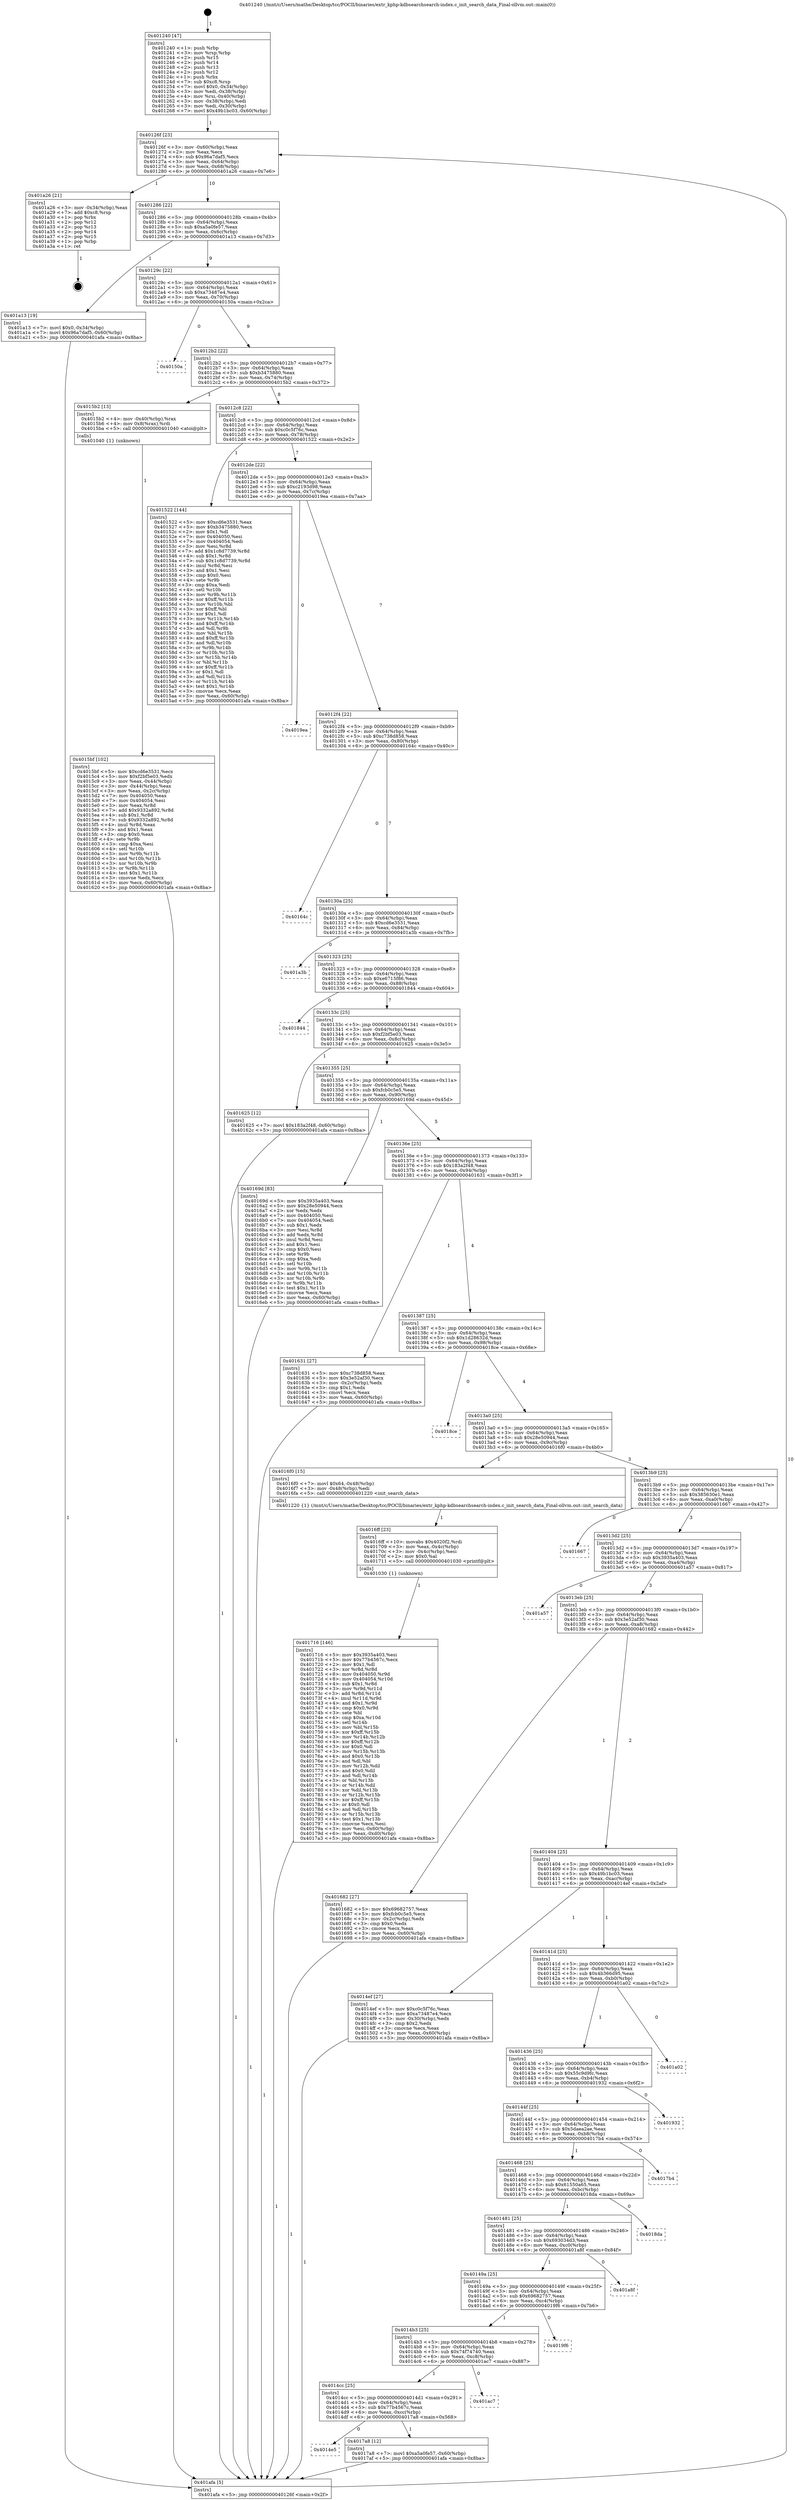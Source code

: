 digraph "0x401240" {
  label = "0x401240 (/mnt/c/Users/mathe/Desktop/tcc/POCII/binaries/extr_kphp-kdbsearchsearch-index.c_init_search_data_Final-ollvm.out::main(0))"
  labelloc = "t"
  node[shape=record]

  Entry [label="",width=0.3,height=0.3,shape=circle,fillcolor=black,style=filled]
  "0x40126f" [label="{
     0x40126f [23]\l
     | [instrs]\l
     &nbsp;&nbsp;0x40126f \<+3\>: mov -0x60(%rbp),%eax\l
     &nbsp;&nbsp;0x401272 \<+2\>: mov %eax,%ecx\l
     &nbsp;&nbsp;0x401274 \<+6\>: sub $0x96a7daf5,%ecx\l
     &nbsp;&nbsp;0x40127a \<+3\>: mov %eax,-0x64(%rbp)\l
     &nbsp;&nbsp;0x40127d \<+3\>: mov %ecx,-0x68(%rbp)\l
     &nbsp;&nbsp;0x401280 \<+6\>: je 0000000000401a26 \<main+0x7e6\>\l
  }"]
  "0x401a26" [label="{
     0x401a26 [21]\l
     | [instrs]\l
     &nbsp;&nbsp;0x401a26 \<+3\>: mov -0x34(%rbp),%eax\l
     &nbsp;&nbsp;0x401a29 \<+7\>: add $0xc8,%rsp\l
     &nbsp;&nbsp;0x401a30 \<+1\>: pop %rbx\l
     &nbsp;&nbsp;0x401a31 \<+2\>: pop %r12\l
     &nbsp;&nbsp;0x401a33 \<+2\>: pop %r13\l
     &nbsp;&nbsp;0x401a35 \<+2\>: pop %r14\l
     &nbsp;&nbsp;0x401a37 \<+2\>: pop %r15\l
     &nbsp;&nbsp;0x401a39 \<+1\>: pop %rbp\l
     &nbsp;&nbsp;0x401a3a \<+1\>: ret\l
  }"]
  "0x401286" [label="{
     0x401286 [22]\l
     | [instrs]\l
     &nbsp;&nbsp;0x401286 \<+5\>: jmp 000000000040128b \<main+0x4b\>\l
     &nbsp;&nbsp;0x40128b \<+3\>: mov -0x64(%rbp),%eax\l
     &nbsp;&nbsp;0x40128e \<+5\>: sub $0xa5a0fe57,%eax\l
     &nbsp;&nbsp;0x401293 \<+3\>: mov %eax,-0x6c(%rbp)\l
     &nbsp;&nbsp;0x401296 \<+6\>: je 0000000000401a13 \<main+0x7d3\>\l
  }"]
  Exit [label="",width=0.3,height=0.3,shape=circle,fillcolor=black,style=filled,peripheries=2]
  "0x401a13" [label="{
     0x401a13 [19]\l
     | [instrs]\l
     &nbsp;&nbsp;0x401a13 \<+7\>: movl $0x0,-0x34(%rbp)\l
     &nbsp;&nbsp;0x401a1a \<+7\>: movl $0x96a7daf5,-0x60(%rbp)\l
     &nbsp;&nbsp;0x401a21 \<+5\>: jmp 0000000000401afa \<main+0x8ba\>\l
  }"]
  "0x40129c" [label="{
     0x40129c [22]\l
     | [instrs]\l
     &nbsp;&nbsp;0x40129c \<+5\>: jmp 00000000004012a1 \<main+0x61\>\l
     &nbsp;&nbsp;0x4012a1 \<+3\>: mov -0x64(%rbp),%eax\l
     &nbsp;&nbsp;0x4012a4 \<+5\>: sub $0xa73487e4,%eax\l
     &nbsp;&nbsp;0x4012a9 \<+3\>: mov %eax,-0x70(%rbp)\l
     &nbsp;&nbsp;0x4012ac \<+6\>: je 000000000040150a \<main+0x2ca\>\l
  }"]
  "0x4014e5" [label="{
     0x4014e5\l
  }", style=dashed]
  "0x40150a" [label="{
     0x40150a\l
  }", style=dashed]
  "0x4012b2" [label="{
     0x4012b2 [22]\l
     | [instrs]\l
     &nbsp;&nbsp;0x4012b2 \<+5\>: jmp 00000000004012b7 \<main+0x77\>\l
     &nbsp;&nbsp;0x4012b7 \<+3\>: mov -0x64(%rbp),%eax\l
     &nbsp;&nbsp;0x4012ba \<+5\>: sub $0xb3475880,%eax\l
     &nbsp;&nbsp;0x4012bf \<+3\>: mov %eax,-0x74(%rbp)\l
     &nbsp;&nbsp;0x4012c2 \<+6\>: je 00000000004015b2 \<main+0x372\>\l
  }"]
  "0x4017a8" [label="{
     0x4017a8 [12]\l
     | [instrs]\l
     &nbsp;&nbsp;0x4017a8 \<+7\>: movl $0xa5a0fe57,-0x60(%rbp)\l
     &nbsp;&nbsp;0x4017af \<+5\>: jmp 0000000000401afa \<main+0x8ba\>\l
  }"]
  "0x4015b2" [label="{
     0x4015b2 [13]\l
     | [instrs]\l
     &nbsp;&nbsp;0x4015b2 \<+4\>: mov -0x40(%rbp),%rax\l
     &nbsp;&nbsp;0x4015b6 \<+4\>: mov 0x8(%rax),%rdi\l
     &nbsp;&nbsp;0x4015ba \<+5\>: call 0000000000401040 \<atoi@plt\>\l
     | [calls]\l
     &nbsp;&nbsp;0x401040 \{1\} (unknown)\l
  }"]
  "0x4012c8" [label="{
     0x4012c8 [22]\l
     | [instrs]\l
     &nbsp;&nbsp;0x4012c8 \<+5\>: jmp 00000000004012cd \<main+0x8d\>\l
     &nbsp;&nbsp;0x4012cd \<+3\>: mov -0x64(%rbp),%eax\l
     &nbsp;&nbsp;0x4012d0 \<+5\>: sub $0xc0c5f76c,%eax\l
     &nbsp;&nbsp;0x4012d5 \<+3\>: mov %eax,-0x78(%rbp)\l
     &nbsp;&nbsp;0x4012d8 \<+6\>: je 0000000000401522 \<main+0x2e2\>\l
  }"]
  "0x4014cc" [label="{
     0x4014cc [25]\l
     | [instrs]\l
     &nbsp;&nbsp;0x4014cc \<+5\>: jmp 00000000004014d1 \<main+0x291\>\l
     &nbsp;&nbsp;0x4014d1 \<+3\>: mov -0x64(%rbp),%eax\l
     &nbsp;&nbsp;0x4014d4 \<+5\>: sub $0x77b4567c,%eax\l
     &nbsp;&nbsp;0x4014d9 \<+6\>: mov %eax,-0xcc(%rbp)\l
     &nbsp;&nbsp;0x4014df \<+6\>: je 00000000004017a8 \<main+0x568\>\l
  }"]
  "0x401522" [label="{
     0x401522 [144]\l
     | [instrs]\l
     &nbsp;&nbsp;0x401522 \<+5\>: mov $0xcd6e3531,%eax\l
     &nbsp;&nbsp;0x401527 \<+5\>: mov $0xb3475880,%ecx\l
     &nbsp;&nbsp;0x40152c \<+2\>: mov $0x1,%dl\l
     &nbsp;&nbsp;0x40152e \<+7\>: mov 0x404050,%esi\l
     &nbsp;&nbsp;0x401535 \<+7\>: mov 0x404054,%edi\l
     &nbsp;&nbsp;0x40153c \<+3\>: mov %esi,%r8d\l
     &nbsp;&nbsp;0x40153f \<+7\>: add $0x1c8d7739,%r8d\l
     &nbsp;&nbsp;0x401546 \<+4\>: sub $0x1,%r8d\l
     &nbsp;&nbsp;0x40154a \<+7\>: sub $0x1c8d7739,%r8d\l
     &nbsp;&nbsp;0x401551 \<+4\>: imul %r8d,%esi\l
     &nbsp;&nbsp;0x401555 \<+3\>: and $0x1,%esi\l
     &nbsp;&nbsp;0x401558 \<+3\>: cmp $0x0,%esi\l
     &nbsp;&nbsp;0x40155b \<+4\>: sete %r9b\l
     &nbsp;&nbsp;0x40155f \<+3\>: cmp $0xa,%edi\l
     &nbsp;&nbsp;0x401562 \<+4\>: setl %r10b\l
     &nbsp;&nbsp;0x401566 \<+3\>: mov %r9b,%r11b\l
     &nbsp;&nbsp;0x401569 \<+4\>: xor $0xff,%r11b\l
     &nbsp;&nbsp;0x40156d \<+3\>: mov %r10b,%bl\l
     &nbsp;&nbsp;0x401570 \<+3\>: xor $0xff,%bl\l
     &nbsp;&nbsp;0x401573 \<+3\>: xor $0x1,%dl\l
     &nbsp;&nbsp;0x401576 \<+3\>: mov %r11b,%r14b\l
     &nbsp;&nbsp;0x401579 \<+4\>: and $0xff,%r14b\l
     &nbsp;&nbsp;0x40157d \<+3\>: and %dl,%r9b\l
     &nbsp;&nbsp;0x401580 \<+3\>: mov %bl,%r15b\l
     &nbsp;&nbsp;0x401583 \<+4\>: and $0xff,%r15b\l
     &nbsp;&nbsp;0x401587 \<+3\>: and %dl,%r10b\l
     &nbsp;&nbsp;0x40158a \<+3\>: or %r9b,%r14b\l
     &nbsp;&nbsp;0x40158d \<+3\>: or %r10b,%r15b\l
     &nbsp;&nbsp;0x401590 \<+3\>: xor %r15b,%r14b\l
     &nbsp;&nbsp;0x401593 \<+3\>: or %bl,%r11b\l
     &nbsp;&nbsp;0x401596 \<+4\>: xor $0xff,%r11b\l
     &nbsp;&nbsp;0x40159a \<+3\>: or $0x1,%dl\l
     &nbsp;&nbsp;0x40159d \<+3\>: and %dl,%r11b\l
     &nbsp;&nbsp;0x4015a0 \<+3\>: or %r11b,%r14b\l
     &nbsp;&nbsp;0x4015a3 \<+4\>: test $0x1,%r14b\l
     &nbsp;&nbsp;0x4015a7 \<+3\>: cmovne %ecx,%eax\l
     &nbsp;&nbsp;0x4015aa \<+3\>: mov %eax,-0x60(%rbp)\l
     &nbsp;&nbsp;0x4015ad \<+5\>: jmp 0000000000401afa \<main+0x8ba\>\l
  }"]
  "0x4012de" [label="{
     0x4012de [22]\l
     | [instrs]\l
     &nbsp;&nbsp;0x4012de \<+5\>: jmp 00000000004012e3 \<main+0xa3\>\l
     &nbsp;&nbsp;0x4012e3 \<+3\>: mov -0x64(%rbp),%eax\l
     &nbsp;&nbsp;0x4012e6 \<+5\>: sub $0xc2193d98,%eax\l
     &nbsp;&nbsp;0x4012eb \<+3\>: mov %eax,-0x7c(%rbp)\l
     &nbsp;&nbsp;0x4012ee \<+6\>: je 00000000004019ea \<main+0x7aa\>\l
  }"]
  "0x401ac7" [label="{
     0x401ac7\l
  }", style=dashed]
  "0x4019ea" [label="{
     0x4019ea\l
  }", style=dashed]
  "0x4012f4" [label="{
     0x4012f4 [22]\l
     | [instrs]\l
     &nbsp;&nbsp;0x4012f4 \<+5\>: jmp 00000000004012f9 \<main+0xb9\>\l
     &nbsp;&nbsp;0x4012f9 \<+3\>: mov -0x64(%rbp),%eax\l
     &nbsp;&nbsp;0x4012fc \<+5\>: sub $0xc738d858,%eax\l
     &nbsp;&nbsp;0x401301 \<+3\>: mov %eax,-0x80(%rbp)\l
     &nbsp;&nbsp;0x401304 \<+6\>: je 000000000040164c \<main+0x40c\>\l
  }"]
  "0x4014b3" [label="{
     0x4014b3 [25]\l
     | [instrs]\l
     &nbsp;&nbsp;0x4014b3 \<+5\>: jmp 00000000004014b8 \<main+0x278\>\l
     &nbsp;&nbsp;0x4014b8 \<+3\>: mov -0x64(%rbp),%eax\l
     &nbsp;&nbsp;0x4014bb \<+5\>: sub $0x74f74740,%eax\l
     &nbsp;&nbsp;0x4014c0 \<+6\>: mov %eax,-0xc8(%rbp)\l
     &nbsp;&nbsp;0x4014c6 \<+6\>: je 0000000000401ac7 \<main+0x887\>\l
  }"]
  "0x40164c" [label="{
     0x40164c\l
  }", style=dashed]
  "0x40130a" [label="{
     0x40130a [25]\l
     | [instrs]\l
     &nbsp;&nbsp;0x40130a \<+5\>: jmp 000000000040130f \<main+0xcf\>\l
     &nbsp;&nbsp;0x40130f \<+3\>: mov -0x64(%rbp),%eax\l
     &nbsp;&nbsp;0x401312 \<+5\>: sub $0xcd6e3531,%eax\l
     &nbsp;&nbsp;0x401317 \<+6\>: mov %eax,-0x84(%rbp)\l
     &nbsp;&nbsp;0x40131d \<+6\>: je 0000000000401a3b \<main+0x7fb\>\l
  }"]
  "0x4019f6" [label="{
     0x4019f6\l
  }", style=dashed]
  "0x401a3b" [label="{
     0x401a3b\l
  }", style=dashed]
  "0x401323" [label="{
     0x401323 [25]\l
     | [instrs]\l
     &nbsp;&nbsp;0x401323 \<+5\>: jmp 0000000000401328 \<main+0xe8\>\l
     &nbsp;&nbsp;0x401328 \<+3\>: mov -0x64(%rbp),%eax\l
     &nbsp;&nbsp;0x40132b \<+5\>: sub $0xe6715f86,%eax\l
     &nbsp;&nbsp;0x401330 \<+6\>: mov %eax,-0x88(%rbp)\l
     &nbsp;&nbsp;0x401336 \<+6\>: je 0000000000401844 \<main+0x604\>\l
  }"]
  "0x40149a" [label="{
     0x40149a [25]\l
     | [instrs]\l
     &nbsp;&nbsp;0x40149a \<+5\>: jmp 000000000040149f \<main+0x25f\>\l
     &nbsp;&nbsp;0x40149f \<+3\>: mov -0x64(%rbp),%eax\l
     &nbsp;&nbsp;0x4014a2 \<+5\>: sub $0x69682757,%eax\l
     &nbsp;&nbsp;0x4014a7 \<+6\>: mov %eax,-0xc4(%rbp)\l
     &nbsp;&nbsp;0x4014ad \<+6\>: je 00000000004019f6 \<main+0x7b6\>\l
  }"]
  "0x401844" [label="{
     0x401844\l
  }", style=dashed]
  "0x40133c" [label="{
     0x40133c [25]\l
     | [instrs]\l
     &nbsp;&nbsp;0x40133c \<+5\>: jmp 0000000000401341 \<main+0x101\>\l
     &nbsp;&nbsp;0x401341 \<+3\>: mov -0x64(%rbp),%eax\l
     &nbsp;&nbsp;0x401344 \<+5\>: sub $0xf2bf5e03,%eax\l
     &nbsp;&nbsp;0x401349 \<+6\>: mov %eax,-0x8c(%rbp)\l
     &nbsp;&nbsp;0x40134f \<+6\>: je 0000000000401625 \<main+0x3e5\>\l
  }"]
  "0x401a8f" [label="{
     0x401a8f\l
  }", style=dashed]
  "0x401625" [label="{
     0x401625 [12]\l
     | [instrs]\l
     &nbsp;&nbsp;0x401625 \<+7\>: movl $0x183a2f48,-0x60(%rbp)\l
     &nbsp;&nbsp;0x40162c \<+5\>: jmp 0000000000401afa \<main+0x8ba\>\l
  }"]
  "0x401355" [label="{
     0x401355 [25]\l
     | [instrs]\l
     &nbsp;&nbsp;0x401355 \<+5\>: jmp 000000000040135a \<main+0x11a\>\l
     &nbsp;&nbsp;0x40135a \<+3\>: mov -0x64(%rbp),%eax\l
     &nbsp;&nbsp;0x40135d \<+5\>: sub $0xfcb0c5e5,%eax\l
     &nbsp;&nbsp;0x401362 \<+6\>: mov %eax,-0x90(%rbp)\l
     &nbsp;&nbsp;0x401368 \<+6\>: je 000000000040169d \<main+0x45d\>\l
  }"]
  "0x401481" [label="{
     0x401481 [25]\l
     | [instrs]\l
     &nbsp;&nbsp;0x401481 \<+5\>: jmp 0000000000401486 \<main+0x246\>\l
     &nbsp;&nbsp;0x401486 \<+3\>: mov -0x64(%rbp),%eax\l
     &nbsp;&nbsp;0x401489 \<+5\>: sub $0x693034d3,%eax\l
     &nbsp;&nbsp;0x40148e \<+6\>: mov %eax,-0xc0(%rbp)\l
     &nbsp;&nbsp;0x401494 \<+6\>: je 0000000000401a8f \<main+0x84f\>\l
  }"]
  "0x40169d" [label="{
     0x40169d [83]\l
     | [instrs]\l
     &nbsp;&nbsp;0x40169d \<+5\>: mov $0x3935a403,%eax\l
     &nbsp;&nbsp;0x4016a2 \<+5\>: mov $0x28e50944,%ecx\l
     &nbsp;&nbsp;0x4016a7 \<+2\>: xor %edx,%edx\l
     &nbsp;&nbsp;0x4016a9 \<+7\>: mov 0x404050,%esi\l
     &nbsp;&nbsp;0x4016b0 \<+7\>: mov 0x404054,%edi\l
     &nbsp;&nbsp;0x4016b7 \<+3\>: sub $0x1,%edx\l
     &nbsp;&nbsp;0x4016ba \<+3\>: mov %esi,%r8d\l
     &nbsp;&nbsp;0x4016bd \<+3\>: add %edx,%r8d\l
     &nbsp;&nbsp;0x4016c0 \<+4\>: imul %r8d,%esi\l
     &nbsp;&nbsp;0x4016c4 \<+3\>: and $0x1,%esi\l
     &nbsp;&nbsp;0x4016c7 \<+3\>: cmp $0x0,%esi\l
     &nbsp;&nbsp;0x4016ca \<+4\>: sete %r9b\l
     &nbsp;&nbsp;0x4016ce \<+3\>: cmp $0xa,%edi\l
     &nbsp;&nbsp;0x4016d1 \<+4\>: setl %r10b\l
     &nbsp;&nbsp;0x4016d5 \<+3\>: mov %r9b,%r11b\l
     &nbsp;&nbsp;0x4016d8 \<+3\>: and %r10b,%r11b\l
     &nbsp;&nbsp;0x4016db \<+3\>: xor %r10b,%r9b\l
     &nbsp;&nbsp;0x4016de \<+3\>: or %r9b,%r11b\l
     &nbsp;&nbsp;0x4016e1 \<+4\>: test $0x1,%r11b\l
     &nbsp;&nbsp;0x4016e5 \<+3\>: cmovne %ecx,%eax\l
     &nbsp;&nbsp;0x4016e8 \<+3\>: mov %eax,-0x60(%rbp)\l
     &nbsp;&nbsp;0x4016eb \<+5\>: jmp 0000000000401afa \<main+0x8ba\>\l
  }"]
  "0x40136e" [label="{
     0x40136e [25]\l
     | [instrs]\l
     &nbsp;&nbsp;0x40136e \<+5\>: jmp 0000000000401373 \<main+0x133\>\l
     &nbsp;&nbsp;0x401373 \<+3\>: mov -0x64(%rbp),%eax\l
     &nbsp;&nbsp;0x401376 \<+5\>: sub $0x183a2f48,%eax\l
     &nbsp;&nbsp;0x40137b \<+6\>: mov %eax,-0x94(%rbp)\l
     &nbsp;&nbsp;0x401381 \<+6\>: je 0000000000401631 \<main+0x3f1\>\l
  }"]
  "0x4018da" [label="{
     0x4018da\l
  }", style=dashed]
  "0x401631" [label="{
     0x401631 [27]\l
     | [instrs]\l
     &nbsp;&nbsp;0x401631 \<+5\>: mov $0xc738d858,%eax\l
     &nbsp;&nbsp;0x401636 \<+5\>: mov $0x3e52af30,%ecx\l
     &nbsp;&nbsp;0x40163b \<+3\>: mov -0x2c(%rbp),%edx\l
     &nbsp;&nbsp;0x40163e \<+3\>: cmp $0x1,%edx\l
     &nbsp;&nbsp;0x401641 \<+3\>: cmovl %ecx,%eax\l
     &nbsp;&nbsp;0x401644 \<+3\>: mov %eax,-0x60(%rbp)\l
     &nbsp;&nbsp;0x401647 \<+5\>: jmp 0000000000401afa \<main+0x8ba\>\l
  }"]
  "0x401387" [label="{
     0x401387 [25]\l
     | [instrs]\l
     &nbsp;&nbsp;0x401387 \<+5\>: jmp 000000000040138c \<main+0x14c\>\l
     &nbsp;&nbsp;0x40138c \<+3\>: mov -0x64(%rbp),%eax\l
     &nbsp;&nbsp;0x40138f \<+5\>: sub $0x1d28632d,%eax\l
     &nbsp;&nbsp;0x401394 \<+6\>: mov %eax,-0x98(%rbp)\l
     &nbsp;&nbsp;0x40139a \<+6\>: je 00000000004018ce \<main+0x68e\>\l
  }"]
  "0x401468" [label="{
     0x401468 [25]\l
     | [instrs]\l
     &nbsp;&nbsp;0x401468 \<+5\>: jmp 000000000040146d \<main+0x22d\>\l
     &nbsp;&nbsp;0x40146d \<+3\>: mov -0x64(%rbp),%eax\l
     &nbsp;&nbsp;0x401470 \<+5\>: sub $0x61550a65,%eax\l
     &nbsp;&nbsp;0x401475 \<+6\>: mov %eax,-0xbc(%rbp)\l
     &nbsp;&nbsp;0x40147b \<+6\>: je 00000000004018da \<main+0x69a\>\l
  }"]
  "0x4018ce" [label="{
     0x4018ce\l
  }", style=dashed]
  "0x4013a0" [label="{
     0x4013a0 [25]\l
     | [instrs]\l
     &nbsp;&nbsp;0x4013a0 \<+5\>: jmp 00000000004013a5 \<main+0x165\>\l
     &nbsp;&nbsp;0x4013a5 \<+3\>: mov -0x64(%rbp),%eax\l
     &nbsp;&nbsp;0x4013a8 \<+5\>: sub $0x28e50944,%eax\l
     &nbsp;&nbsp;0x4013ad \<+6\>: mov %eax,-0x9c(%rbp)\l
     &nbsp;&nbsp;0x4013b3 \<+6\>: je 00000000004016f0 \<main+0x4b0\>\l
  }"]
  "0x4017b4" [label="{
     0x4017b4\l
  }", style=dashed]
  "0x4016f0" [label="{
     0x4016f0 [15]\l
     | [instrs]\l
     &nbsp;&nbsp;0x4016f0 \<+7\>: movl $0x64,-0x48(%rbp)\l
     &nbsp;&nbsp;0x4016f7 \<+3\>: mov -0x48(%rbp),%edi\l
     &nbsp;&nbsp;0x4016fa \<+5\>: call 0000000000401220 \<init_search_data\>\l
     | [calls]\l
     &nbsp;&nbsp;0x401220 \{1\} (/mnt/c/Users/mathe/Desktop/tcc/POCII/binaries/extr_kphp-kdbsearchsearch-index.c_init_search_data_Final-ollvm.out::init_search_data)\l
  }"]
  "0x4013b9" [label="{
     0x4013b9 [25]\l
     | [instrs]\l
     &nbsp;&nbsp;0x4013b9 \<+5\>: jmp 00000000004013be \<main+0x17e\>\l
     &nbsp;&nbsp;0x4013be \<+3\>: mov -0x64(%rbp),%eax\l
     &nbsp;&nbsp;0x4013c1 \<+5\>: sub $0x385630e1,%eax\l
     &nbsp;&nbsp;0x4013c6 \<+6\>: mov %eax,-0xa0(%rbp)\l
     &nbsp;&nbsp;0x4013cc \<+6\>: je 0000000000401667 \<main+0x427\>\l
  }"]
  "0x40144f" [label="{
     0x40144f [25]\l
     | [instrs]\l
     &nbsp;&nbsp;0x40144f \<+5\>: jmp 0000000000401454 \<main+0x214\>\l
     &nbsp;&nbsp;0x401454 \<+3\>: mov -0x64(%rbp),%eax\l
     &nbsp;&nbsp;0x401457 \<+5\>: sub $0x5daea2ae,%eax\l
     &nbsp;&nbsp;0x40145c \<+6\>: mov %eax,-0xb8(%rbp)\l
     &nbsp;&nbsp;0x401462 \<+6\>: je 00000000004017b4 \<main+0x574\>\l
  }"]
  "0x401667" [label="{
     0x401667\l
  }", style=dashed]
  "0x4013d2" [label="{
     0x4013d2 [25]\l
     | [instrs]\l
     &nbsp;&nbsp;0x4013d2 \<+5\>: jmp 00000000004013d7 \<main+0x197\>\l
     &nbsp;&nbsp;0x4013d7 \<+3\>: mov -0x64(%rbp),%eax\l
     &nbsp;&nbsp;0x4013da \<+5\>: sub $0x3935a403,%eax\l
     &nbsp;&nbsp;0x4013df \<+6\>: mov %eax,-0xa4(%rbp)\l
     &nbsp;&nbsp;0x4013e5 \<+6\>: je 0000000000401a57 \<main+0x817\>\l
  }"]
  "0x401932" [label="{
     0x401932\l
  }", style=dashed]
  "0x401a57" [label="{
     0x401a57\l
  }", style=dashed]
  "0x4013eb" [label="{
     0x4013eb [25]\l
     | [instrs]\l
     &nbsp;&nbsp;0x4013eb \<+5\>: jmp 00000000004013f0 \<main+0x1b0\>\l
     &nbsp;&nbsp;0x4013f0 \<+3\>: mov -0x64(%rbp),%eax\l
     &nbsp;&nbsp;0x4013f3 \<+5\>: sub $0x3e52af30,%eax\l
     &nbsp;&nbsp;0x4013f8 \<+6\>: mov %eax,-0xa8(%rbp)\l
     &nbsp;&nbsp;0x4013fe \<+6\>: je 0000000000401682 \<main+0x442\>\l
  }"]
  "0x401436" [label="{
     0x401436 [25]\l
     | [instrs]\l
     &nbsp;&nbsp;0x401436 \<+5\>: jmp 000000000040143b \<main+0x1fb\>\l
     &nbsp;&nbsp;0x40143b \<+3\>: mov -0x64(%rbp),%eax\l
     &nbsp;&nbsp;0x40143e \<+5\>: sub $0x55c9d9fc,%eax\l
     &nbsp;&nbsp;0x401443 \<+6\>: mov %eax,-0xb4(%rbp)\l
     &nbsp;&nbsp;0x401449 \<+6\>: je 0000000000401932 \<main+0x6f2\>\l
  }"]
  "0x401682" [label="{
     0x401682 [27]\l
     | [instrs]\l
     &nbsp;&nbsp;0x401682 \<+5\>: mov $0x69682757,%eax\l
     &nbsp;&nbsp;0x401687 \<+5\>: mov $0xfcb0c5e5,%ecx\l
     &nbsp;&nbsp;0x40168c \<+3\>: mov -0x2c(%rbp),%edx\l
     &nbsp;&nbsp;0x40168f \<+3\>: cmp $0x0,%edx\l
     &nbsp;&nbsp;0x401692 \<+3\>: cmove %ecx,%eax\l
     &nbsp;&nbsp;0x401695 \<+3\>: mov %eax,-0x60(%rbp)\l
     &nbsp;&nbsp;0x401698 \<+5\>: jmp 0000000000401afa \<main+0x8ba\>\l
  }"]
  "0x401404" [label="{
     0x401404 [25]\l
     | [instrs]\l
     &nbsp;&nbsp;0x401404 \<+5\>: jmp 0000000000401409 \<main+0x1c9\>\l
     &nbsp;&nbsp;0x401409 \<+3\>: mov -0x64(%rbp),%eax\l
     &nbsp;&nbsp;0x40140c \<+5\>: sub $0x49b1bc03,%eax\l
     &nbsp;&nbsp;0x401411 \<+6\>: mov %eax,-0xac(%rbp)\l
     &nbsp;&nbsp;0x401417 \<+6\>: je 00000000004014ef \<main+0x2af\>\l
  }"]
  "0x401a02" [label="{
     0x401a02\l
  }", style=dashed]
  "0x4014ef" [label="{
     0x4014ef [27]\l
     | [instrs]\l
     &nbsp;&nbsp;0x4014ef \<+5\>: mov $0xc0c5f76c,%eax\l
     &nbsp;&nbsp;0x4014f4 \<+5\>: mov $0xa73487e4,%ecx\l
     &nbsp;&nbsp;0x4014f9 \<+3\>: mov -0x30(%rbp),%edx\l
     &nbsp;&nbsp;0x4014fc \<+3\>: cmp $0x2,%edx\l
     &nbsp;&nbsp;0x4014ff \<+3\>: cmovne %ecx,%eax\l
     &nbsp;&nbsp;0x401502 \<+3\>: mov %eax,-0x60(%rbp)\l
     &nbsp;&nbsp;0x401505 \<+5\>: jmp 0000000000401afa \<main+0x8ba\>\l
  }"]
  "0x40141d" [label="{
     0x40141d [25]\l
     | [instrs]\l
     &nbsp;&nbsp;0x40141d \<+5\>: jmp 0000000000401422 \<main+0x1e2\>\l
     &nbsp;&nbsp;0x401422 \<+3\>: mov -0x64(%rbp),%eax\l
     &nbsp;&nbsp;0x401425 \<+5\>: sub $0x4b366d95,%eax\l
     &nbsp;&nbsp;0x40142a \<+6\>: mov %eax,-0xb0(%rbp)\l
     &nbsp;&nbsp;0x401430 \<+6\>: je 0000000000401a02 \<main+0x7c2\>\l
  }"]
  "0x401afa" [label="{
     0x401afa [5]\l
     | [instrs]\l
     &nbsp;&nbsp;0x401afa \<+5\>: jmp 000000000040126f \<main+0x2f\>\l
  }"]
  "0x401240" [label="{
     0x401240 [47]\l
     | [instrs]\l
     &nbsp;&nbsp;0x401240 \<+1\>: push %rbp\l
     &nbsp;&nbsp;0x401241 \<+3\>: mov %rsp,%rbp\l
     &nbsp;&nbsp;0x401244 \<+2\>: push %r15\l
     &nbsp;&nbsp;0x401246 \<+2\>: push %r14\l
     &nbsp;&nbsp;0x401248 \<+2\>: push %r13\l
     &nbsp;&nbsp;0x40124a \<+2\>: push %r12\l
     &nbsp;&nbsp;0x40124c \<+1\>: push %rbx\l
     &nbsp;&nbsp;0x40124d \<+7\>: sub $0xc8,%rsp\l
     &nbsp;&nbsp;0x401254 \<+7\>: movl $0x0,-0x34(%rbp)\l
     &nbsp;&nbsp;0x40125b \<+3\>: mov %edi,-0x38(%rbp)\l
     &nbsp;&nbsp;0x40125e \<+4\>: mov %rsi,-0x40(%rbp)\l
     &nbsp;&nbsp;0x401262 \<+3\>: mov -0x38(%rbp),%edi\l
     &nbsp;&nbsp;0x401265 \<+3\>: mov %edi,-0x30(%rbp)\l
     &nbsp;&nbsp;0x401268 \<+7\>: movl $0x49b1bc03,-0x60(%rbp)\l
  }"]
  "0x4015bf" [label="{
     0x4015bf [102]\l
     | [instrs]\l
     &nbsp;&nbsp;0x4015bf \<+5\>: mov $0xcd6e3531,%ecx\l
     &nbsp;&nbsp;0x4015c4 \<+5\>: mov $0xf2bf5e03,%edx\l
     &nbsp;&nbsp;0x4015c9 \<+3\>: mov %eax,-0x44(%rbp)\l
     &nbsp;&nbsp;0x4015cc \<+3\>: mov -0x44(%rbp),%eax\l
     &nbsp;&nbsp;0x4015cf \<+3\>: mov %eax,-0x2c(%rbp)\l
     &nbsp;&nbsp;0x4015d2 \<+7\>: mov 0x404050,%eax\l
     &nbsp;&nbsp;0x4015d9 \<+7\>: mov 0x404054,%esi\l
     &nbsp;&nbsp;0x4015e0 \<+3\>: mov %eax,%r8d\l
     &nbsp;&nbsp;0x4015e3 \<+7\>: add $0x9332a892,%r8d\l
     &nbsp;&nbsp;0x4015ea \<+4\>: sub $0x1,%r8d\l
     &nbsp;&nbsp;0x4015ee \<+7\>: sub $0x9332a892,%r8d\l
     &nbsp;&nbsp;0x4015f5 \<+4\>: imul %r8d,%eax\l
     &nbsp;&nbsp;0x4015f9 \<+3\>: and $0x1,%eax\l
     &nbsp;&nbsp;0x4015fc \<+3\>: cmp $0x0,%eax\l
     &nbsp;&nbsp;0x4015ff \<+4\>: sete %r9b\l
     &nbsp;&nbsp;0x401603 \<+3\>: cmp $0xa,%esi\l
     &nbsp;&nbsp;0x401606 \<+4\>: setl %r10b\l
     &nbsp;&nbsp;0x40160a \<+3\>: mov %r9b,%r11b\l
     &nbsp;&nbsp;0x40160d \<+3\>: and %r10b,%r11b\l
     &nbsp;&nbsp;0x401610 \<+3\>: xor %r10b,%r9b\l
     &nbsp;&nbsp;0x401613 \<+3\>: or %r9b,%r11b\l
     &nbsp;&nbsp;0x401616 \<+4\>: test $0x1,%r11b\l
     &nbsp;&nbsp;0x40161a \<+3\>: cmovne %edx,%ecx\l
     &nbsp;&nbsp;0x40161d \<+3\>: mov %ecx,-0x60(%rbp)\l
     &nbsp;&nbsp;0x401620 \<+5\>: jmp 0000000000401afa \<main+0x8ba\>\l
  }"]
  "0x4016ff" [label="{
     0x4016ff [23]\l
     | [instrs]\l
     &nbsp;&nbsp;0x4016ff \<+10\>: movabs $0x4020f2,%rdi\l
     &nbsp;&nbsp;0x401709 \<+3\>: mov %eax,-0x4c(%rbp)\l
     &nbsp;&nbsp;0x40170c \<+3\>: mov -0x4c(%rbp),%esi\l
     &nbsp;&nbsp;0x40170f \<+2\>: mov $0x0,%al\l
     &nbsp;&nbsp;0x401711 \<+5\>: call 0000000000401030 \<printf@plt\>\l
     | [calls]\l
     &nbsp;&nbsp;0x401030 \{1\} (unknown)\l
  }"]
  "0x401716" [label="{
     0x401716 [146]\l
     | [instrs]\l
     &nbsp;&nbsp;0x401716 \<+5\>: mov $0x3935a403,%esi\l
     &nbsp;&nbsp;0x40171b \<+5\>: mov $0x77b4567c,%ecx\l
     &nbsp;&nbsp;0x401720 \<+2\>: mov $0x1,%dl\l
     &nbsp;&nbsp;0x401722 \<+3\>: xor %r8d,%r8d\l
     &nbsp;&nbsp;0x401725 \<+8\>: mov 0x404050,%r9d\l
     &nbsp;&nbsp;0x40172d \<+8\>: mov 0x404054,%r10d\l
     &nbsp;&nbsp;0x401735 \<+4\>: sub $0x1,%r8d\l
     &nbsp;&nbsp;0x401739 \<+3\>: mov %r9d,%r11d\l
     &nbsp;&nbsp;0x40173c \<+3\>: add %r8d,%r11d\l
     &nbsp;&nbsp;0x40173f \<+4\>: imul %r11d,%r9d\l
     &nbsp;&nbsp;0x401743 \<+4\>: and $0x1,%r9d\l
     &nbsp;&nbsp;0x401747 \<+4\>: cmp $0x0,%r9d\l
     &nbsp;&nbsp;0x40174b \<+3\>: sete %bl\l
     &nbsp;&nbsp;0x40174e \<+4\>: cmp $0xa,%r10d\l
     &nbsp;&nbsp;0x401752 \<+4\>: setl %r14b\l
     &nbsp;&nbsp;0x401756 \<+3\>: mov %bl,%r15b\l
     &nbsp;&nbsp;0x401759 \<+4\>: xor $0xff,%r15b\l
     &nbsp;&nbsp;0x40175d \<+3\>: mov %r14b,%r12b\l
     &nbsp;&nbsp;0x401760 \<+4\>: xor $0xff,%r12b\l
     &nbsp;&nbsp;0x401764 \<+3\>: xor $0x0,%dl\l
     &nbsp;&nbsp;0x401767 \<+3\>: mov %r15b,%r13b\l
     &nbsp;&nbsp;0x40176a \<+4\>: and $0x0,%r13b\l
     &nbsp;&nbsp;0x40176e \<+2\>: and %dl,%bl\l
     &nbsp;&nbsp;0x401770 \<+3\>: mov %r12b,%dil\l
     &nbsp;&nbsp;0x401773 \<+4\>: and $0x0,%dil\l
     &nbsp;&nbsp;0x401777 \<+3\>: and %dl,%r14b\l
     &nbsp;&nbsp;0x40177a \<+3\>: or %bl,%r13b\l
     &nbsp;&nbsp;0x40177d \<+3\>: or %r14b,%dil\l
     &nbsp;&nbsp;0x401780 \<+3\>: xor %dil,%r13b\l
     &nbsp;&nbsp;0x401783 \<+3\>: or %r12b,%r15b\l
     &nbsp;&nbsp;0x401786 \<+4\>: xor $0xff,%r15b\l
     &nbsp;&nbsp;0x40178a \<+3\>: or $0x0,%dl\l
     &nbsp;&nbsp;0x40178d \<+3\>: and %dl,%r15b\l
     &nbsp;&nbsp;0x401790 \<+3\>: or %r15b,%r13b\l
     &nbsp;&nbsp;0x401793 \<+4\>: test $0x1,%r13b\l
     &nbsp;&nbsp;0x401797 \<+3\>: cmovne %ecx,%esi\l
     &nbsp;&nbsp;0x40179a \<+3\>: mov %esi,-0x60(%rbp)\l
     &nbsp;&nbsp;0x40179d \<+6\>: mov %eax,-0xd0(%rbp)\l
     &nbsp;&nbsp;0x4017a3 \<+5\>: jmp 0000000000401afa \<main+0x8ba\>\l
  }"]
  Entry -> "0x401240" [label=" 1"]
  "0x40126f" -> "0x401a26" [label=" 1"]
  "0x40126f" -> "0x401286" [label=" 10"]
  "0x401a26" -> Exit [label=" 1"]
  "0x401286" -> "0x401a13" [label=" 1"]
  "0x401286" -> "0x40129c" [label=" 9"]
  "0x401a13" -> "0x401afa" [label=" 1"]
  "0x40129c" -> "0x40150a" [label=" 0"]
  "0x40129c" -> "0x4012b2" [label=" 9"]
  "0x4017a8" -> "0x401afa" [label=" 1"]
  "0x4012b2" -> "0x4015b2" [label=" 1"]
  "0x4012b2" -> "0x4012c8" [label=" 8"]
  "0x4014cc" -> "0x4014e5" [label=" 0"]
  "0x4012c8" -> "0x401522" [label=" 1"]
  "0x4012c8" -> "0x4012de" [label=" 7"]
  "0x4014cc" -> "0x4017a8" [label=" 1"]
  "0x4012de" -> "0x4019ea" [label=" 0"]
  "0x4012de" -> "0x4012f4" [label=" 7"]
  "0x4014b3" -> "0x4014cc" [label=" 1"]
  "0x4012f4" -> "0x40164c" [label=" 0"]
  "0x4012f4" -> "0x40130a" [label=" 7"]
  "0x4014b3" -> "0x401ac7" [label=" 0"]
  "0x40130a" -> "0x401a3b" [label=" 0"]
  "0x40130a" -> "0x401323" [label=" 7"]
  "0x40149a" -> "0x4014b3" [label=" 1"]
  "0x401323" -> "0x401844" [label=" 0"]
  "0x401323" -> "0x40133c" [label=" 7"]
  "0x40149a" -> "0x4019f6" [label=" 0"]
  "0x40133c" -> "0x401625" [label=" 1"]
  "0x40133c" -> "0x401355" [label=" 6"]
  "0x401481" -> "0x40149a" [label=" 1"]
  "0x401355" -> "0x40169d" [label=" 1"]
  "0x401355" -> "0x40136e" [label=" 5"]
  "0x401481" -> "0x401a8f" [label=" 0"]
  "0x40136e" -> "0x401631" [label=" 1"]
  "0x40136e" -> "0x401387" [label=" 4"]
  "0x401468" -> "0x401481" [label=" 1"]
  "0x401387" -> "0x4018ce" [label=" 0"]
  "0x401387" -> "0x4013a0" [label=" 4"]
  "0x401468" -> "0x4018da" [label=" 0"]
  "0x4013a0" -> "0x4016f0" [label=" 1"]
  "0x4013a0" -> "0x4013b9" [label=" 3"]
  "0x40144f" -> "0x401468" [label=" 1"]
  "0x4013b9" -> "0x401667" [label=" 0"]
  "0x4013b9" -> "0x4013d2" [label=" 3"]
  "0x40144f" -> "0x4017b4" [label=" 0"]
  "0x4013d2" -> "0x401a57" [label=" 0"]
  "0x4013d2" -> "0x4013eb" [label=" 3"]
  "0x401436" -> "0x40144f" [label=" 1"]
  "0x4013eb" -> "0x401682" [label=" 1"]
  "0x4013eb" -> "0x401404" [label=" 2"]
  "0x401436" -> "0x401932" [label=" 0"]
  "0x401404" -> "0x4014ef" [label=" 1"]
  "0x401404" -> "0x40141d" [label=" 1"]
  "0x4014ef" -> "0x401afa" [label=" 1"]
  "0x401240" -> "0x40126f" [label=" 1"]
  "0x401afa" -> "0x40126f" [label=" 10"]
  "0x401522" -> "0x401afa" [label=" 1"]
  "0x4015b2" -> "0x4015bf" [label=" 1"]
  "0x4015bf" -> "0x401afa" [label=" 1"]
  "0x401625" -> "0x401afa" [label=" 1"]
  "0x401631" -> "0x401afa" [label=" 1"]
  "0x401682" -> "0x401afa" [label=" 1"]
  "0x40169d" -> "0x401afa" [label=" 1"]
  "0x4016f0" -> "0x4016ff" [label=" 1"]
  "0x4016ff" -> "0x401716" [label=" 1"]
  "0x401716" -> "0x401afa" [label=" 1"]
  "0x40141d" -> "0x401436" [label=" 1"]
  "0x40141d" -> "0x401a02" [label=" 0"]
}

